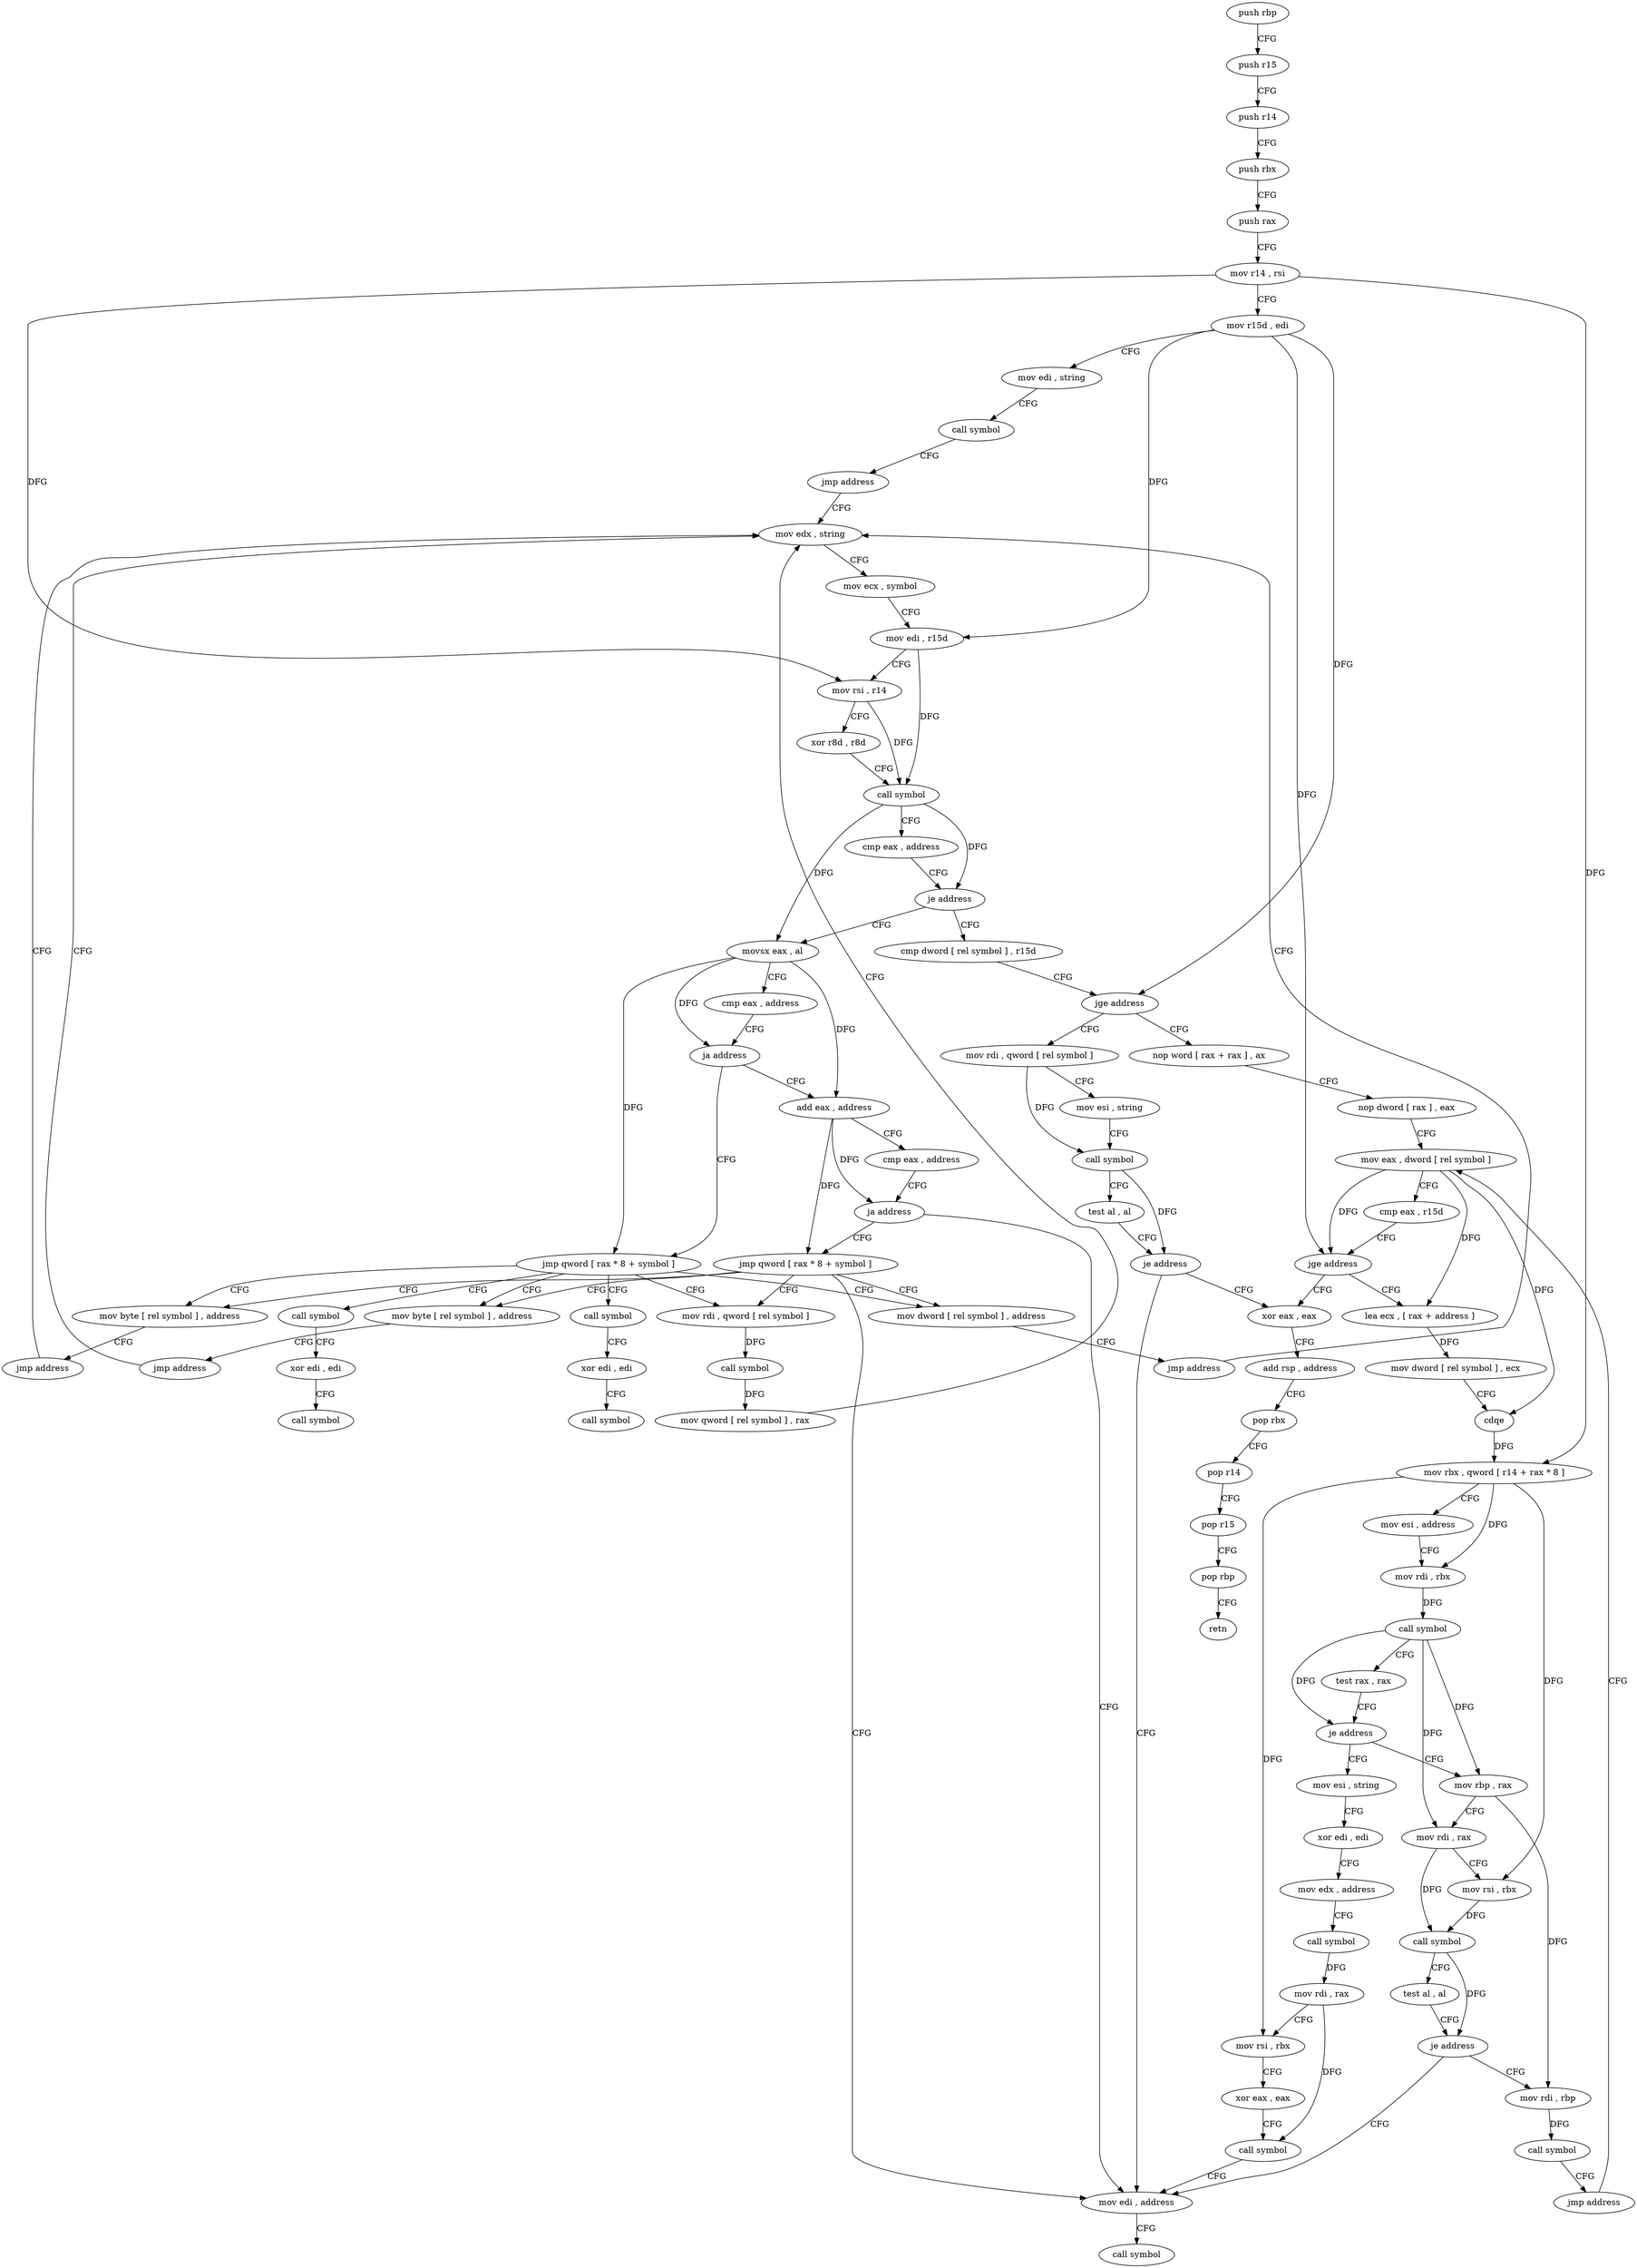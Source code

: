 digraph "func" {
"4216432" [label = "push rbp" ]
"4216433" [label = "push r15" ]
"4216435" [label = "push r14" ]
"4216437" [label = "push rbx" ]
"4216438" [label = "push rax" ]
"4216439" [label = "mov r14 , rsi" ]
"4216442" [label = "mov r15d , edi" ]
"4216445" [label = "mov edi , string" ]
"4216450" [label = "call symbol" ]
"4216455" [label = "jmp address" ]
"4216483" [label = "mov edx , string" ]
"4216488" [label = "mov ecx , symbol" ]
"4216493" [label = "mov edi , r15d" ]
"4216496" [label = "mov rsi , r14" ]
"4216499" [label = "xor r8d , r8d" ]
"4216502" [label = "call symbol" ]
"4216507" [label = "cmp eax , address" ]
"4216510" [label = "je address" ]
"4216585" [label = "cmp dword [ rel symbol ] , r15d" ]
"4216512" [label = "movsx eax , al" ]
"4216592" [label = "jge address" ]
"4216680" [label = "mov rdi , qword [ rel symbol ]" ]
"4216594" [label = "nop word [ rax + rax ] , ax" ]
"4216515" [label = "cmp eax , address" ]
"4216518" [label = "ja address" ]
"4216528" [label = "add eax , address" ]
"4216520" [label = "jmp qword [ rax * 8 + symbol ]" ]
"4216687" [label = "mov esi , string" ]
"4216692" [label = "call symbol" ]
"4216697" [label = "test al , al" ]
"4216699" [label = "je address" ]
"4216768" [label = "mov edi , address" ]
"4216701" [label = "xor eax , eax" ]
"4216604" [label = "nop dword [ rax ] , eax" ]
"4216608" [label = "mov eax , dword [ rel symbol ]" ]
"4216531" [label = "cmp eax , address" ]
"4216534" [label = "ja address" ]
"4216540" [label = "jmp qword [ rax * 8 + symbol ]" ]
"4216464" [label = "mov rdi , qword [ rel symbol ]" ]
"4216547" [label = "mov dword [ rel symbol ] , address" ]
"4216560" [label = "mov byte [ rel symbol ] , address" ]
"4216576" [label = "mov byte [ rel symbol ] , address" ]
"4216714" [label = "call symbol" ]
"4216726" [label = "call symbol" ]
"4216773" [label = "call symbol" ]
"4216703" [label = "add rsp , address" ]
"4216707" [label = "pop rbx" ]
"4216708" [label = "pop r14" ]
"4216710" [label = "pop r15" ]
"4216712" [label = "pop rbp" ]
"4216713" [label = "retn" ]
"4216619" [label = "lea ecx , [ rax + address ]" ]
"4216622" [label = "mov dword [ rel symbol ] , ecx" ]
"4216628" [label = "cdqe" ]
"4216630" [label = "mov rbx , qword [ r14 + rax * 8 ]" ]
"4216634" [label = "mov esi , address" ]
"4216639" [label = "mov rdi , rbx" ]
"4216642" [label = "call symbol" ]
"4216647" [label = "test rax , rax" ]
"4216650" [label = "je address" ]
"4216738" [label = "mov esi , string" ]
"4216652" [label = "mov rbp , rax" ]
"4216471" [label = "call symbol" ]
"4216476" [label = "mov qword [ rel symbol ] , rax" ]
"4216557" [label = "jmp address" ]
"4216567" [label = "jmp address" ]
"4216583" [label = "jmp address" ]
"4216719" [label = "xor edi , edi" ]
"4216721" [label = "call symbol" ]
"4216731" [label = "xor edi , edi" ]
"4216733" [label = "call symbol" ]
"4216743" [label = "xor edi , edi" ]
"4216745" [label = "mov edx , address" ]
"4216750" [label = "call symbol" ]
"4216755" [label = "mov rdi , rax" ]
"4216758" [label = "mov rsi , rbx" ]
"4216761" [label = "xor eax , eax" ]
"4216763" [label = "call symbol" ]
"4216655" [label = "mov rdi , rax" ]
"4216658" [label = "mov rsi , rbx" ]
"4216661" [label = "call symbol" ]
"4216666" [label = "test al , al" ]
"4216668" [label = "je address" ]
"4216670" [label = "mov rdi , rbp" ]
"4216673" [label = "call symbol" ]
"4216678" [label = "jmp address" ]
"4216614" [label = "cmp eax , r15d" ]
"4216617" [label = "jge address" ]
"4216432" -> "4216433" [ label = "CFG" ]
"4216433" -> "4216435" [ label = "CFG" ]
"4216435" -> "4216437" [ label = "CFG" ]
"4216437" -> "4216438" [ label = "CFG" ]
"4216438" -> "4216439" [ label = "CFG" ]
"4216439" -> "4216442" [ label = "CFG" ]
"4216439" -> "4216496" [ label = "DFG" ]
"4216439" -> "4216630" [ label = "DFG" ]
"4216442" -> "4216445" [ label = "CFG" ]
"4216442" -> "4216493" [ label = "DFG" ]
"4216442" -> "4216592" [ label = "DFG" ]
"4216442" -> "4216617" [ label = "DFG" ]
"4216445" -> "4216450" [ label = "CFG" ]
"4216450" -> "4216455" [ label = "CFG" ]
"4216455" -> "4216483" [ label = "CFG" ]
"4216483" -> "4216488" [ label = "CFG" ]
"4216488" -> "4216493" [ label = "CFG" ]
"4216493" -> "4216496" [ label = "CFG" ]
"4216493" -> "4216502" [ label = "DFG" ]
"4216496" -> "4216499" [ label = "CFG" ]
"4216496" -> "4216502" [ label = "DFG" ]
"4216499" -> "4216502" [ label = "CFG" ]
"4216502" -> "4216507" [ label = "CFG" ]
"4216502" -> "4216510" [ label = "DFG" ]
"4216502" -> "4216512" [ label = "DFG" ]
"4216507" -> "4216510" [ label = "CFG" ]
"4216510" -> "4216585" [ label = "CFG" ]
"4216510" -> "4216512" [ label = "CFG" ]
"4216585" -> "4216592" [ label = "CFG" ]
"4216512" -> "4216515" [ label = "CFG" ]
"4216512" -> "4216518" [ label = "DFG" ]
"4216512" -> "4216528" [ label = "DFG" ]
"4216512" -> "4216520" [ label = "DFG" ]
"4216592" -> "4216680" [ label = "CFG" ]
"4216592" -> "4216594" [ label = "CFG" ]
"4216680" -> "4216687" [ label = "CFG" ]
"4216680" -> "4216692" [ label = "DFG" ]
"4216594" -> "4216604" [ label = "CFG" ]
"4216515" -> "4216518" [ label = "CFG" ]
"4216518" -> "4216528" [ label = "CFG" ]
"4216518" -> "4216520" [ label = "CFG" ]
"4216528" -> "4216531" [ label = "CFG" ]
"4216528" -> "4216534" [ label = "DFG" ]
"4216528" -> "4216540" [ label = "DFG" ]
"4216520" -> "4216464" [ label = "CFG" ]
"4216520" -> "4216547" [ label = "CFG" ]
"4216520" -> "4216560" [ label = "CFG" ]
"4216520" -> "4216576" [ label = "CFG" ]
"4216520" -> "4216714" [ label = "CFG" ]
"4216520" -> "4216726" [ label = "CFG" ]
"4216687" -> "4216692" [ label = "CFG" ]
"4216692" -> "4216697" [ label = "CFG" ]
"4216692" -> "4216699" [ label = "DFG" ]
"4216697" -> "4216699" [ label = "CFG" ]
"4216699" -> "4216768" [ label = "CFG" ]
"4216699" -> "4216701" [ label = "CFG" ]
"4216768" -> "4216773" [ label = "CFG" ]
"4216701" -> "4216703" [ label = "CFG" ]
"4216604" -> "4216608" [ label = "CFG" ]
"4216608" -> "4216614" [ label = "CFG" ]
"4216608" -> "4216617" [ label = "DFG" ]
"4216608" -> "4216619" [ label = "DFG" ]
"4216608" -> "4216628" [ label = "DFG" ]
"4216531" -> "4216534" [ label = "CFG" ]
"4216534" -> "4216768" [ label = "CFG" ]
"4216534" -> "4216540" [ label = "CFG" ]
"4216540" -> "4216464" [ label = "CFG" ]
"4216540" -> "4216547" [ label = "CFG" ]
"4216540" -> "4216560" [ label = "CFG" ]
"4216540" -> "4216576" [ label = "CFG" ]
"4216540" -> "4216768" [ label = "CFG" ]
"4216464" -> "4216471" [ label = "DFG" ]
"4216547" -> "4216557" [ label = "CFG" ]
"4216560" -> "4216567" [ label = "CFG" ]
"4216576" -> "4216583" [ label = "CFG" ]
"4216714" -> "4216719" [ label = "CFG" ]
"4216726" -> "4216731" [ label = "CFG" ]
"4216703" -> "4216707" [ label = "CFG" ]
"4216707" -> "4216708" [ label = "CFG" ]
"4216708" -> "4216710" [ label = "CFG" ]
"4216710" -> "4216712" [ label = "CFG" ]
"4216712" -> "4216713" [ label = "CFG" ]
"4216619" -> "4216622" [ label = "DFG" ]
"4216622" -> "4216628" [ label = "CFG" ]
"4216628" -> "4216630" [ label = "DFG" ]
"4216630" -> "4216634" [ label = "CFG" ]
"4216630" -> "4216639" [ label = "DFG" ]
"4216630" -> "4216758" [ label = "DFG" ]
"4216630" -> "4216658" [ label = "DFG" ]
"4216634" -> "4216639" [ label = "CFG" ]
"4216639" -> "4216642" [ label = "DFG" ]
"4216642" -> "4216647" [ label = "CFG" ]
"4216642" -> "4216650" [ label = "DFG" ]
"4216642" -> "4216652" [ label = "DFG" ]
"4216642" -> "4216655" [ label = "DFG" ]
"4216647" -> "4216650" [ label = "CFG" ]
"4216650" -> "4216738" [ label = "CFG" ]
"4216650" -> "4216652" [ label = "CFG" ]
"4216738" -> "4216743" [ label = "CFG" ]
"4216652" -> "4216655" [ label = "CFG" ]
"4216652" -> "4216670" [ label = "DFG" ]
"4216471" -> "4216476" [ label = "DFG" ]
"4216476" -> "4216483" [ label = "CFG" ]
"4216557" -> "4216483" [ label = "CFG" ]
"4216567" -> "4216483" [ label = "CFG" ]
"4216583" -> "4216483" [ label = "CFG" ]
"4216719" -> "4216721" [ label = "CFG" ]
"4216731" -> "4216733" [ label = "CFG" ]
"4216743" -> "4216745" [ label = "CFG" ]
"4216745" -> "4216750" [ label = "CFG" ]
"4216750" -> "4216755" [ label = "DFG" ]
"4216755" -> "4216758" [ label = "CFG" ]
"4216755" -> "4216763" [ label = "DFG" ]
"4216758" -> "4216761" [ label = "CFG" ]
"4216761" -> "4216763" [ label = "CFG" ]
"4216763" -> "4216768" [ label = "CFG" ]
"4216655" -> "4216658" [ label = "CFG" ]
"4216655" -> "4216661" [ label = "DFG" ]
"4216658" -> "4216661" [ label = "DFG" ]
"4216661" -> "4216666" [ label = "CFG" ]
"4216661" -> "4216668" [ label = "DFG" ]
"4216666" -> "4216668" [ label = "CFG" ]
"4216668" -> "4216768" [ label = "CFG" ]
"4216668" -> "4216670" [ label = "CFG" ]
"4216670" -> "4216673" [ label = "DFG" ]
"4216673" -> "4216678" [ label = "CFG" ]
"4216678" -> "4216608" [ label = "CFG" ]
"4216614" -> "4216617" [ label = "CFG" ]
"4216617" -> "4216701" [ label = "CFG" ]
"4216617" -> "4216619" [ label = "CFG" ]
}
